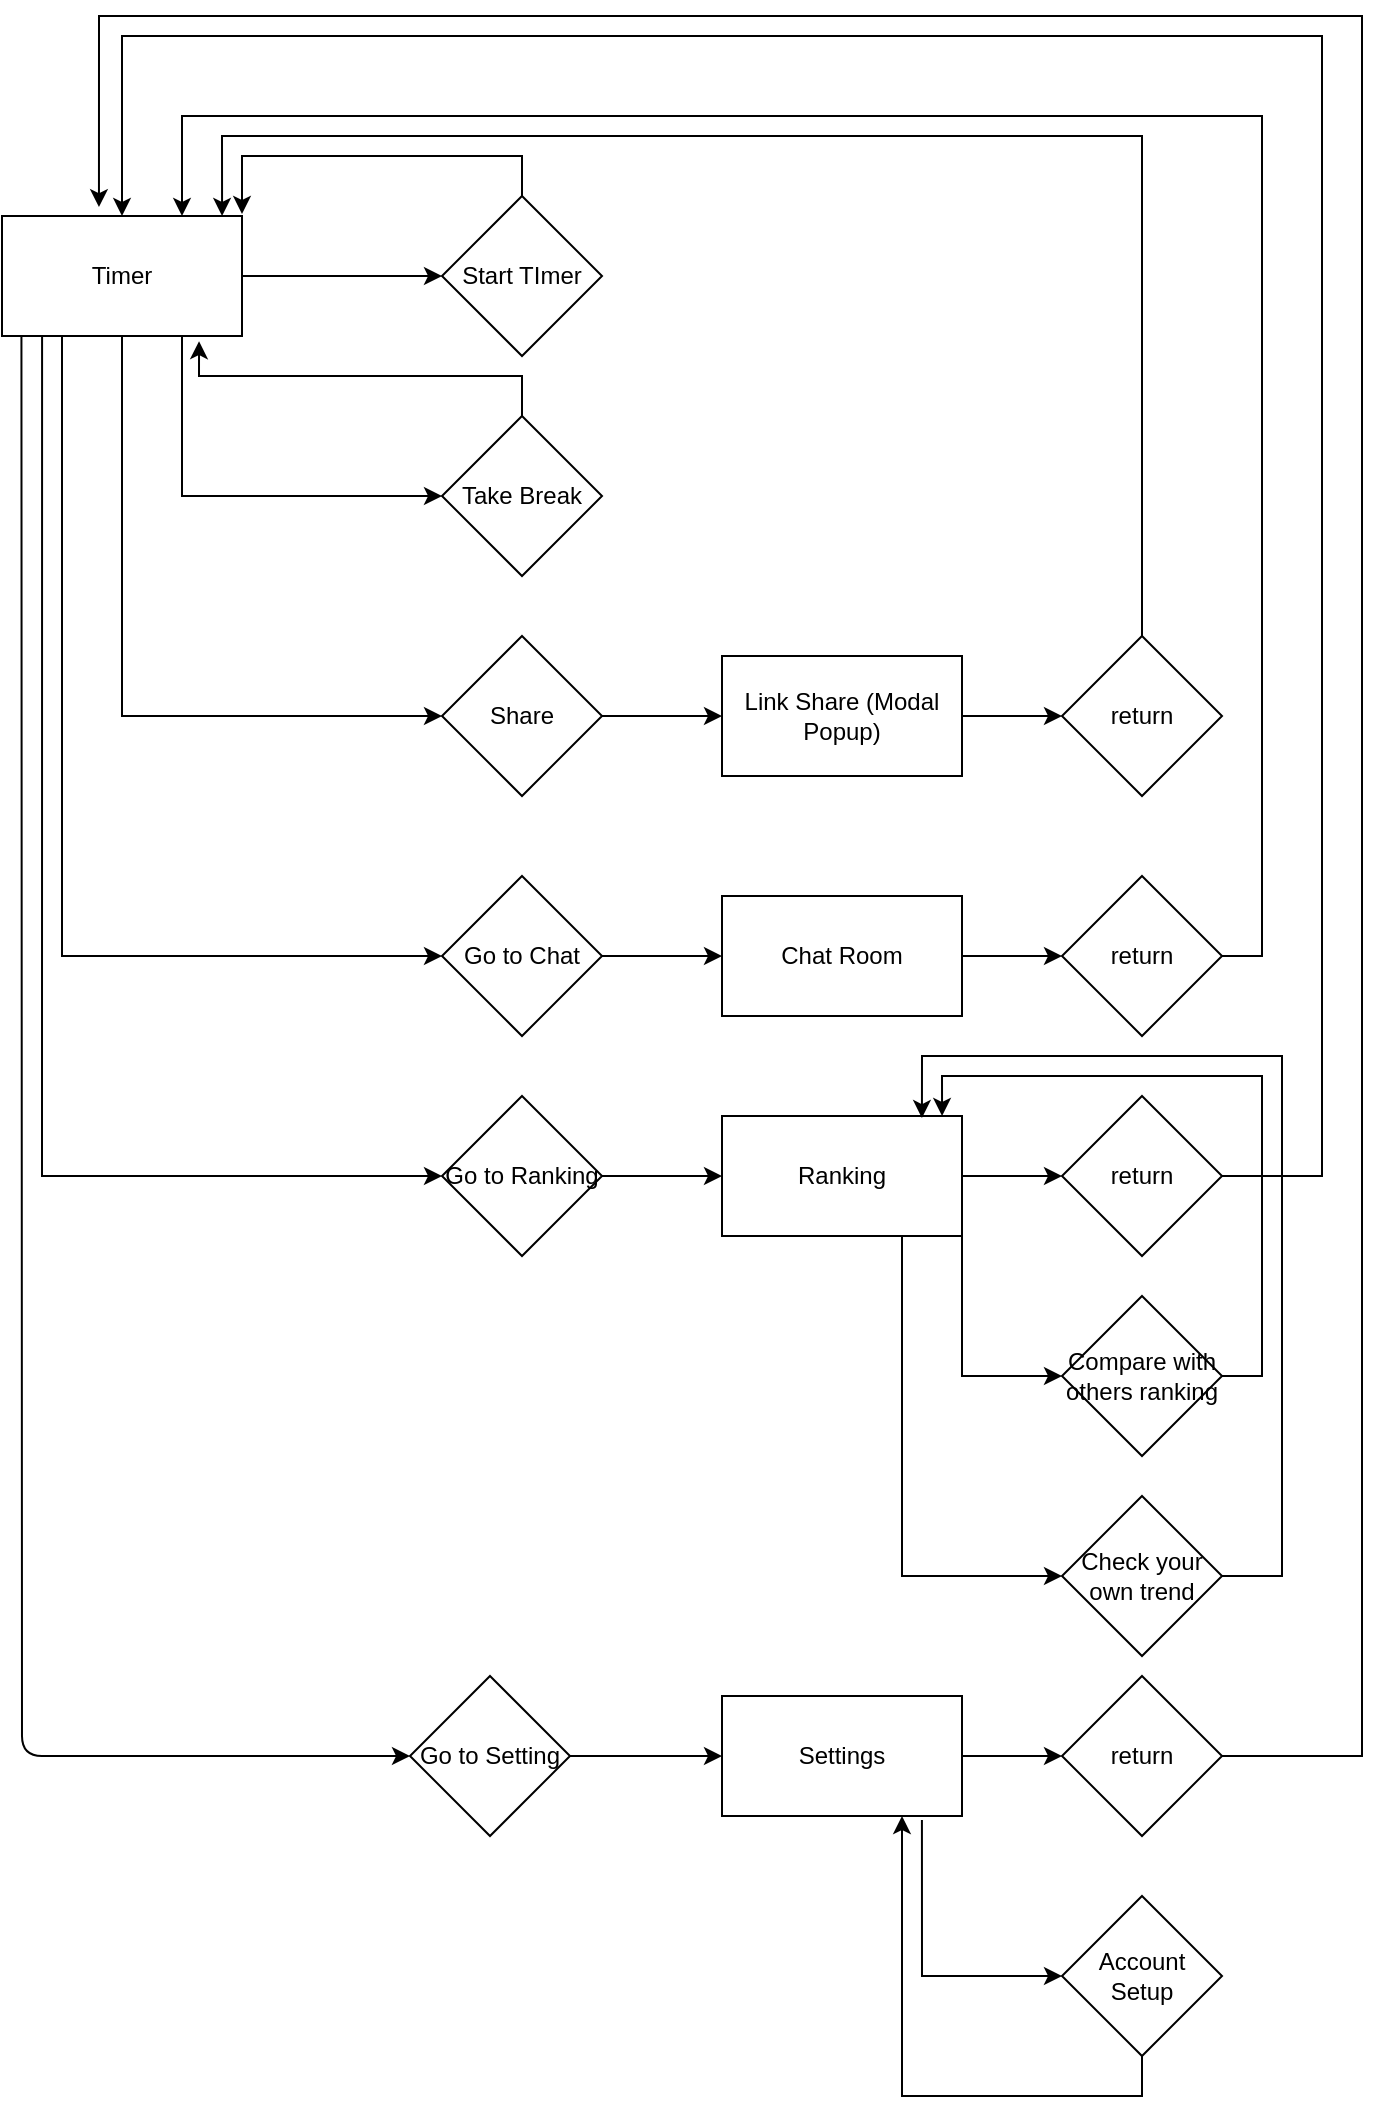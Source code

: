 <mxfile version="14.1.8" type="device"><diagram id="C5RBs43oDa-KdzZeNtuy" name="Page-1"><mxGraphModel dx="1123" dy="1103" grid="1" gridSize="10" guides="1" tooltips="1" connect="1" arrows="1" fold="1" page="1" pageScale="1" pageWidth="827" pageHeight="1169" math="0" shadow="0"><root><mxCell id="WIyWlLk6GJQsqaUBKTNV-0"/><mxCell id="WIyWlLk6GJQsqaUBKTNV-1" parent="WIyWlLk6GJQsqaUBKTNV-0"/><mxCell id="8lNnyFT49Qf922E0J3Zd-2" value="" style="edgeStyle=orthogonalEdgeStyle;rounded=0;orthogonalLoop=1;jettySize=auto;html=1;" edge="1" parent="WIyWlLk6GJQsqaUBKTNV-1" source="8lNnyFT49Qf922E0J3Zd-0" target="8lNnyFT49Qf922E0J3Zd-1"><mxGeometry relative="1" as="geometry"/></mxCell><mxCell id="8lNnyFT49Qf922E0J3Zd-5" style="edgeStyle=orthogonalEdgeStyle;rounded=0;orthogonalLoop=1;jettySize=auto;html=1;exitX=0.5;exitY=1;exitDx=0;exitDy=0;entryX=0;entryY=0.5;entryDx=0;entryDy=0;" edge="1" parent="WIyWlLk6GJQsqaUBKTNV-1" source="8lNnyFT49Qf922E0J3Zd-0" target="8lNnyFT49Qf922E0J3Zd-3"><mxGeometry relative="1" as="geometry"><mxPoint x="139.706" y="300" as="targetPoint"/><Array as="points"><mxPoint x="170" y="220"/><mxPoint x="170" y="300"/></Array></mxGeometry></mxCell><mxCell id="8lNnyFT49Qf922E0J3Zd-12" style="edgeStyle=orthogonalEdgeStyle;rounded=0;orthogonalLoop=1;jettySize=auto;html=1;exitX=0.5;exitY=1;exitDx=0;exitDy=0;entryX=0;entryY=0.5;entryDx=0;entryDy=0;" edge="1" parent="WIyWlLk6GJQsqaUBKTNV-1" source="8lNnyFT49Qf922E0J3Zd-0" target="8lNnyFT49Qf922E0J3Zd-10"><mxGeometry relative="1" as="geometry"/></mxCell><mxCell id="8lNnyFT49Qf922E0J3Zd-17" style="edgeStyle=orthogonalEdgeStyle;rounded=0;orthogonalLoop=1;jettySize=auto;html=1;exitX=0.25;exitY=1;exitDx=0;exitDy=0;entryX=0;entryY=0.5;entryDx=0;entryDy=0;" edge="1" parent="WIyWlLk6GJQsqaUBKTNV-1" source="8lNnyFT49Qf922E0J3Zd-0" target="8lNnyFT49Qf922E0J3Zd-16"><mxGeometry relative="1" as="geometry"/></mxCell><mxCell id="8lNnyFT49Qf922E0J3Zd-27" style="edgeStyle=orthogonalEdgeStyle;rounded=0;orthogonalLoop=1;jettySize=auto;html=1;exitX=0.167;exitY=0.992;exitDx=0;exitDy=0;entryX=0;entryY=0.5;entryDx=0;entryDy=0;exitPerimeter=0;" edge="1" parent="WIyWlLk6GJQsqaUBKTNV-1" source="8lNnyFT49Qf922E0J3Zd-0" target="8lNnyFT49Qf922E0J3Zd-23"><mxGeometry relative="1" as="geometry"><Array as="points"><mxPoint x="100" y="640"/></Array></mxGeometry></mxCell><mxCell id="8lNnyFT49Qf922E0J3Zd-0" value="Timer" style="rounded=0;whiteSpace=wrap;html=1;" vertex="1" parent="WIyWlLk6GJQsqaUBKTNV-1"><mxGeometry x="80" y="160" width="120" height="60" as="geometry"/></mxCell><mxCell id="8lNnyFT49Qf922E0J3Zd-6" style="edgeStyle=orthogonalEdgeStyle;rounded=0;orthogonalLoop=1;jettySize=auto;html=1;exitX=0.5;exitY=0;exitDx=0;exitDy=0;" edge="1" parent="WIyWlLk6GJQsqaUBKTNV-1" source="8lNnyFT49Qf922E0J3Zd-1"><mxGeometry relative="1" as="geometry"><mxPoint x="200" y="159" as="targetPoint"/><Array as="points"><mxPoint x="340" y="130"/><mxPoint x="200" y="130"/><mxPoint x="200" y="159"/></Array></mxGeometry></mxCell><mxCell id="8lNnyFT49Qf922E0J3Zd-1" value="Start TImer" style="rhombus;whiteSpace=wrap;html=1;rounded=0;" vertex="1" parent="WIyWlLk6GJQsqaUBKTNV-1"><mxGeometry x="300" y="150" width="80" height="80" as="geometry"/></mxCell><mxCell id="8lNnyFT49Qf922E0J3Zd-7" style="edgeStyle=orthogonalEdgeStyle;rounded=0;orthogonalLoop=1;jettySize=auto;html=1;exitX=0.5;exitY=0;exitDx=0;exitDy=0;entryX=0.821;entryY=1.043;entryDx=0;entryDy=0;entryPerimeter=0;" edge="1" parent="WIyWlLk6GJQsqaUBKTNV-1" source="8lNnyFT49Qf922E0J3Zd-3" target="8lNnyFT49Qf922E0J3Zd-0"><mxGeometry relative="1" as="geometry"/></mxCell><mxCell id="8lNnyFT49Qf922E0J3Zd-3" value="Take Break" style="rhombus;whiteSpace=wrap;html=1;rounded=0;" vertex="1" parent="WIyWlLk6GJQsqaUBKTNV-1"><mxGeometry x="300" y="260" width="80" height="80" as="geometry"/></mxCell><mxCell id="8lNnyFT49Qf922E0J3Zd-14" style="edgeStyle=orthogonalEdgeStyle;rounded=0;orthogonalLoop=1;jettySize=auto;html=1;exitX=1;exitY=0.5;exitDx=0;exitDy=0;entryX=0;entryY=0.5;entryDx=0;entryDy=0;" edge="1" parent="WIyWlLk6GJQsqaUBKTNV-1" source="8lNnyFT49Qf922E0J3Zd-9" target="8lNnyFT49Qf922E0J3Zd-13"><mxGeometry relative="1" as="geometry"/></mxCell><mxCell id="8lNnyFT49Qf922E0J3Zd-9" value="Link Share (Modal Popup)" style="rounded=0;whiteSpace=wrap;html=1;" vertex="1" parent="WIyWlLk6GJQsqaUBKTNV-1"><mxGeometry x="440" y="380" width="120" height="60" as="geometry"/></mxCell><mxCell id="8lNnyFT49Qf922E0J3Zd-11" style="edgeStyle=orthogonalEdgeStyle;rounded=0;orthogonalLoop=1;jettySize=auto;html=1;exitX=1;exitY=0.5;exitDx=0;exitDy=0;entryX=0;entryY=0.5;entryDx=0;entryDy=0;" edge="1" parent="WIyWlLk6GJQsqaUBKTNV-1" source="8lNnyFT49Qf922E0J3Zd-10" target="8lNnyFT49Qf922E0J3Zd-9"><mxGeometry relative="1" as="geometry"/></mxCell><mxCell id="8lNnyFT49Qf922E0J3Zd-10" value="Share" style="rhombus;whiteSpace=wrap;html=1;" vertex="1" parent="WIyWlLk6GJQsqaUBKTNV-1"><mxGeometry x="300" y="370" width="80" height="80" as="geometry"/></mxCell><mxCell id="8lNnyFT49Qf922E0J3Zd-32" style="edgeStyle=orthogonalEdgeStyle;rounded=0;orthogonalLoop=1;jettySize=auto;html=1;exitX=0.5;exitY=0;exitDx=0;exitDy=0;entryX=0.917;entryY=0;entryDx=0;entryDy=0;entryPerimeter=0;" edge="1" parent="WIyWlLk6GJQsqaUBKTNV-1" source="8lNnyFT49Qf922E0J3Zd-13" target="8lNnyFT49Qf922E0J3Zd-0"><mxGeometry relative="1" as="geometry"><Array as="points"><mxPoint x="650" y="120"/><mxPoint x="190" y="120"/></Array></mxGeometry></mxCell><mxCell id="8lNnyFT49Qf922E0J3Zd-13" value="return" style="rhombus;whiteSpace=wrap;html=1;" vertex="1" parent="WIyWlLk6GJQsqaUBKTNV-1"><mxGeometry x="610" y="370" width="80" height="80" as="geometry"/></mxCell><mxCell id="8lNnyFT49Qf922E0J3Zd-19" style="edgeStyle=orthogonalEdgeStyle;rounded=0;orthogonalLoop=1;jettySize=auto;html=1;exitX=1;exitY=0.5;exitDx=0;exitDy=0;entryX=0;entryY=0.5;entryDx=0;entryDy=0;" edge="1" parent="WIyWlLk6GJQsqaUBKTNV-1" source="8lNnyFT49Qf922E0J3Zd-16" target="8lNnyFT49Qf922E0J3Zd-18"><mxGeometry relative="1" as="geometry"/></mxCell><mxCell id="8lNnyFT49Qf922E0J3Zd-16" value="Go to Chat" style="rhombus;whiteSpace=wrap;html=1;" vertex="1" parent="WIyWlLk6GJQsqaUBKTNV-1"><mxGeometry x="300" y="490" width="80" height="80" as="geometry"/></mxCell><mxCell id="8lNnyFT49Qf922E0J3Zd-21" style="edgeStyle=orthogonalEdgeStyle;rounded=0;orthogonalLoop=1;jettySize=auto;html=1;exitX=1;exitY=0.5;exitDx=0;exitDy=0;entryX=0;entryY=0.5;entryDx=0;entryDy=0;" edge="1" parent="WIyWlLk6GJQsqaUBKTNV-1" source="8lNnyFT49Qf922E0J3Zd-18" target="8lNnyFT49Qf922E0J3Zd-20"><mxGeometry relative="1" as="geometry"/></mxCell><mxCell id="8lNnyFT49Qf922E0J3Zd-18" value="Chat Room" style="rounded=0;whiteSpace=wrap;html=1;" vertex="1" parent="WIyWlLk6GJQsqaUBKTNV-1"><mxGeometry x="440" y="500" width="120" height="60" as="geometry"/></mxCell><mxCell id="8lNnyFT49Qf922E0J3Zd-22" style="edgeStyle=orthogonalEdgeStyle;rounded=0;orthogonalLoop=1;jettySize=auto;html=1;exitX=1;exitY=0.5;exitDx=0;exitDy=0;entryX=0.75;entryY=0;entryDx=0;entryDy=0;" edge="1" parent="WIyWlLk6GJQsqaUBKTNV-1" source="8lNnyFT49Qf922E0J3Zd-20" target="8lNnyFT49Qf922E0J3Zd-0"><mxGeometry relative="1" as="geometry"><Array as="points"><mxPoint x="710" y="530"/><mxPoint x="710" y="110"/><mxPoint x="170" y="110"/></Array></mxGeometry></mxCell><mxCell id="8lNnyFT49Qf922E0J3Zd-20" value="return" style="rhombus;whiteSpace=wrap;html=1;" vertex="1" parent="WIyWlLk6GJQsqaUBKTNV-1"><mxGeometry x="610" y="490" width="80" height="80" as="geometry"/></mxCell><mxCell id="8lNnyFT49Qf922E0J3Zd-28" style="edgeStyle=orthogonalEdgeStyle;rounded=0;orthogonalLoop=1;jettySize=auto;html=1;exitX=1;exitY=0.5;exitDx=0;exitDy=0;entryX=0;entryY=0.5;entryDx=0;entryDy=0;" edge="1" parent="WIyWlLk6GJQsqaUBKTNV-1" source="8lNnyFT49Qf922E0J3Zd-23" target="8lNnyFT49Qf922E0J3Zd-24"><mxGeometry relative="1" as="geometry"/></mxCell><mxCell id="8lNnyFT49Qf922E0J3Zd-23" value="Go to Ranking" style="rhombus;whiteSpace=wrap;html=1;" vertex="1" parent="WIyWlLk6GJQsqaUBKTNV-1"><mxGeometry x="300" y="600" width="80" height="80" as="geometry"/></mxCell><mxCell id="8lNnyFT49Qf922E0J3Zd-29" style="edgeStyle=orthogonalEdgeStyle;rounded=0;orthogonalLoop=1;jettySize=auto;html=1;exitX=1;exitY=0.5;exitDx=0;exitDy=0;entryX=0;entryY=0.5;entryDx=0;entryDy=0;" edge="1" parent="WIyWlLk6GJQsqaUBKTNV-1" source="8lNnyFT49Qf922E0J3Zd-24" target="8lNnyFT49Qf922E0J3Zd-25"><mxGeometry relative="1" as="geometry"/></mxCell><mxCell id="8lNnyFT49Qf922E0J3Zd-35" style="edgeStyle=orthogonalEdgeStyle;rounded=0;orthogonalLoop=1;jettySize=auto;html=1;exitX=1;exitY=1;exitDx=0;exitDy=0;entryX=0;entryY=0.5;entryDx=0;entryDy=0;" edge="1" parent="WIyWlLk6GJQsqaUBKTNV-1" source="8lNnyFT49Qf922E0J3Zd-24" target="8lNnyFT49Qf922E0J3Zd-33"><mxGeometry relative="1" as="geometry"/></mxCell><mxCell id="8lNnyFT49Qf922E0J3Zd-38" style="edgeStyle=orthogonalEdgeStyle;rounded=0;orthogonalLoop=1;jettySize=auto;html=1;exitX=0.75;exitY=1;exitDx=0;exitDy=0;entryX=0;entryY=0.5;entryDx=0;entryDy=0;" edge="1" parent="WIyWlLk6GJQsqaUBKTNV-1" source="8lNnyFT49Qf922E0J3Zd-24" target="8lNnyFT49Qf922E0J3Zd-37"><mxGeometry relative="1" as="geometry"/></mxCell><mxCell id="8lNnyFT49Qf922E0J3Zd-24" value="Ranking" style="rounded=0;whiteSpace=wrap;html=1;" vertex="1" parent="WIyWlLk6GJQsqaUBKTNV-1"><mxGeometry x="440" y="610" width="120" height="60" as="geometry"/></mxCell><mxCell id="8lNnyFT49Qf922E0J3Zd-30" style="edgeStyle=orthogonalEdgeStyle;rounded=0;orthogonalLoop=1;jettySize=auto;html=1;exitX=1;exitY=0.5;exitDx=0;exitDy=0;entryX=0.5;entryY=0;entryDx=0;entryDy=0;" edge="1" parent="WIyWlLk6GJQsqaUBKTNV-1" source="8lNnyFT49Qf922E0J3Zd-25" target="8lNnyFT49Qf922E0J3Zd-0"><mxGeometry relative="1" as="geometry"><Array as="points"><mxPoint x="740" y="640"/><mxPoint x="740" y="70"/><mxPoint x="140" y="70"/></Array></mxGeometry></mxCell><mxCell id="8lNnyFT49Qf922E0J3Zd-25" value="return" style="rhombus;whiteSpace=wrap;html=1;" vertex="1" parent="WIyWlLk6GJQsqaUBKTNV-1"><mxGeometry x="610" y="600" width="80" height="80" as="geometry"/></mxCell><mxCell id="8lNnyFT49Qf922E0J3Zd-36" style="edgeStyle=orthogonalEdgeStyle;rounded=0;orthogonalLoop=1;jettySize=auto;html=1;exitX=1;exitY=0.5;exitDx=0;exitDy=0;entryX=0.917;entryY=0;entryDx=0;entryDy=0;entryPerimeter=0;" edge="1" parent="WIyWlLk6GJQsqaUBKTNV-1" source="8lNnyFT49Qf922E0J3Zd-33" target="8lNnyFT49Qf922E0J3Zd-24"><mxGeometry relative="1" as="geometry"/></mxCell><mxCell id="8lNnyFT49Qf922E0J3Zd-33" value="Compare with others ranking" style="rhombus;whiteSpace=wrap;html=1;" vertex="1" parent="WIyWlLk6GJQsqaUBKTNV-1"><mxGeometry x="610" y="700" width="80" height="80" as="geometry"/></mxCell><mxCell id="8lNnyFT49Qf922E0J3Zd-39" style="edgeStyle=orthogonalEdgeStyle;rounded=0;orthogonalLoop=1;jettySize=auto;html=1;exitX=1;exitY=0.5;exitDx=0;exitDy=0;entryX=0.833;entryY=0.017;entryDx=0;entryDy=0;entryPerimeter=0;" edge="1" parent="WIyWlLk6GJQsqaUBKTNV-1" source="8lNnyFT49Qf922E0J3Zd-37" target="8lNnyFT49Qf922E0J3Zd-24"><mxGeometry relative="1" as="geometry"><Array as="points"><mxPoint x="720" y="840"/><mxPoint x="720" y="580"/><mxPoint x="540" y="580"/></Array></mxGeometry></mxCell><mxCell id="8lNnyFT49Qf922E0J3Zd-37" value="Check your own trend" style="rhombus;whiteSpace=wrap;html=1;" vertex="1" parent="WIyWlLk6GJQsqaUBKTNV-1"><mxGeometry x="610" y="800" width="80" height="80" as="geometry"/></mxCell><mxCell id="8lNnyFT49Qf922E0J3Zd-44" style="edgeStyle=orthogonalEdgeStyle;rounded=0;orthogonalLoop=1;jettySize=auto;html=1;exitX=1;exitY=0.5;exitDx=0;exitDy=0;entryX=0;entryY=0.5;entryDx=0;entryDy=0;" edge="1" parent="WIyWlLk6GJQsqaUBKTNV-1" source="8lNnyFT49Qf922E0J3Zd-40" target="8lNnyFT49Qf922E0J3Zd-41"><mxGeometry relative="1" as="geometry"><mxPoint x="420" y="929.857" as="targetPoint"/></mxGeometry></mxCell><mxCell id="8lNnyFT49Qf922E0J3Zd-40" value="Go to Setting" style="rhombus;whiteSpace=wrap;html=1;" vertex="1" parent="WIyWlLk6GJQsqaUBKTNV-1"><mxGeometry x="284" y="890" width="80" height="80" as="geometry"/></mxCell><mxCell id="8lNnyFT49Qf922E0J3Zd-48" style="edgeStyle=orthogonalEdgeStyle;rounded=0;orthogonalLoop=1;jettySize=auto;html=1;exitX=1;exitY=0.5;exitDx=0;exitDy=0;entryX=0;entryY=0.5;entryDx=0;entryDy=0;" edge="1" parent="WIyWlLk6GJQsqaUBKTNV-1" source="8lNnyFT49Qf922E0J3Zd-41" target="8lNnyFT49Qf922E0J3Zd-47"><mxGeometry relative="1" as="geometry"/></mxCell><mxCell id="8lNnyFT49Qf922E0J3Zd-51" style="edgeStyle=orthogonalEdgeStyle;rounded=0;orthogonalLoop=1;jettySize=auto;html=1;exitX=0.833;exitY=1.033;exitDx=0;exitDy=0;entryX=0;entryY=0.5;entryDx=0;entryDy=0;exitPerimeter=0;" edge="1" parent="WIyWlLk6GJQsqaUBKTNV-1" source="8lNnyFT49Qf922E0J3Zd-41" target="8lNnyFT49Qf922E0J3Zd-50"><mxGeometry relative="1" as="geometry"><Array as="points"><mxPoint x="540" y="1040"/></Array></mxGeometry></mxCell><mxCell id="8lNnyFT49Qf922E0J3Zd-41" value="Settings" style="rounded=0;whiteSpace=wrap;html=1;" vertex="1" parent="WIyWlLk6GJQsqaUBKTNV-1"><mxGeometry x="440" y="900" width="120" height="60" as="geometry"/></mxCell><mxCell id="8lNnyFT49Qf922E0J3Zd-45" value="" style="endArrow=classic;html=1;exitX=0.081;exitY=0.994;exitDx=0;exitDy=0;exitPerimeter=0;entryX=0;entryY=0.5;entryDx=0;entryDy=0;" edge="1" parent="WIyWlLk6GJQsqaUBKTNV-1" source="8lNnyFT49Qf922E0J3Zd-0" target="8lNnyFT49Qf922E0J3Zd-40"><mxGeometry width="50" height="50" relative="1" as="geometry"><mxPoint x="284" y="770" as="sourcePoint"/><mxPoint x="334" y="720" as="targetPoint"/><Array as="points"><mxPoint x="90" y="930"/></Array></mxGeometry></mxCell><mxCell id="8lNnyFT49Qf922E0J3Zd-49" style="edgeStyle=orthogonalEdgeStyle;rounded=0;orthogonalLoop=1;jettySize=auto;html=1;exitX=1;exitY=0.5;exitDx=0;exitDy=0;entryX=0.404;entryY=-0.074;entryDx=0;entryDy=0;entryPerimeter=0;" edge="1" parent="WIyWlLk6GJQsqaUBKTNV-1" source="8lNnyFT49Qf922E0J3Zd-47" target="8lNnyFT49Qf922E0J3Zd-0"><mxGeometry relative="1" as="geometry"><Array as="points"><mxPoint x="760" y="930"/><mxPoint x="760" y="60"/><mxPoint x="129" y="60"/></Array></mxGeometry></mxCell><mxCell id="8lNnyFT49Qf922E0J3Zd-47" value="return" style="rhombus;whiteSpace=wrap;html=1;" vertex="1" parent="WIyWlLk6GJQsqaUBKTNV-1"><mxGeometry x="610" y="890" width="80" height="80" as="geometry"/></mxCell><mxCell id="8lNnyFT49Qf922E0J3Zd-52" style="edgeStyle=orthogonalEdgeStyle;rounded=0;orthogonalLoop=1;jettySize=auto;html=1;exitX=0.5;exitY=1;exitDx=0;exitDy=0;entryX=0.75;entryY=1;entryDx=0;entryDy=0;" edge="1" parent="WIyWlLk6GJQsqaUBKTNV-1" source="8lNnyFT49Qf922E0J3Zd-50" target="8lNnyFT49Qf922E0J3Zd-41"><mxGeometry relative="1" as="geometry"/></mxCell><mxCell id="8lNnyFT49Qf922E0J3Zd-50" value="Account Setup" style="rhombus;whiteSpace=wrap;html=1;" vertex="1" parent="WIyWlLk6GJQsqaUBKTNV-1"><mxGeometry x="610" y="1000" width="80" height="80" as="geometry"/></mxCell></root></mxGraphModel></diagram></mxfile>